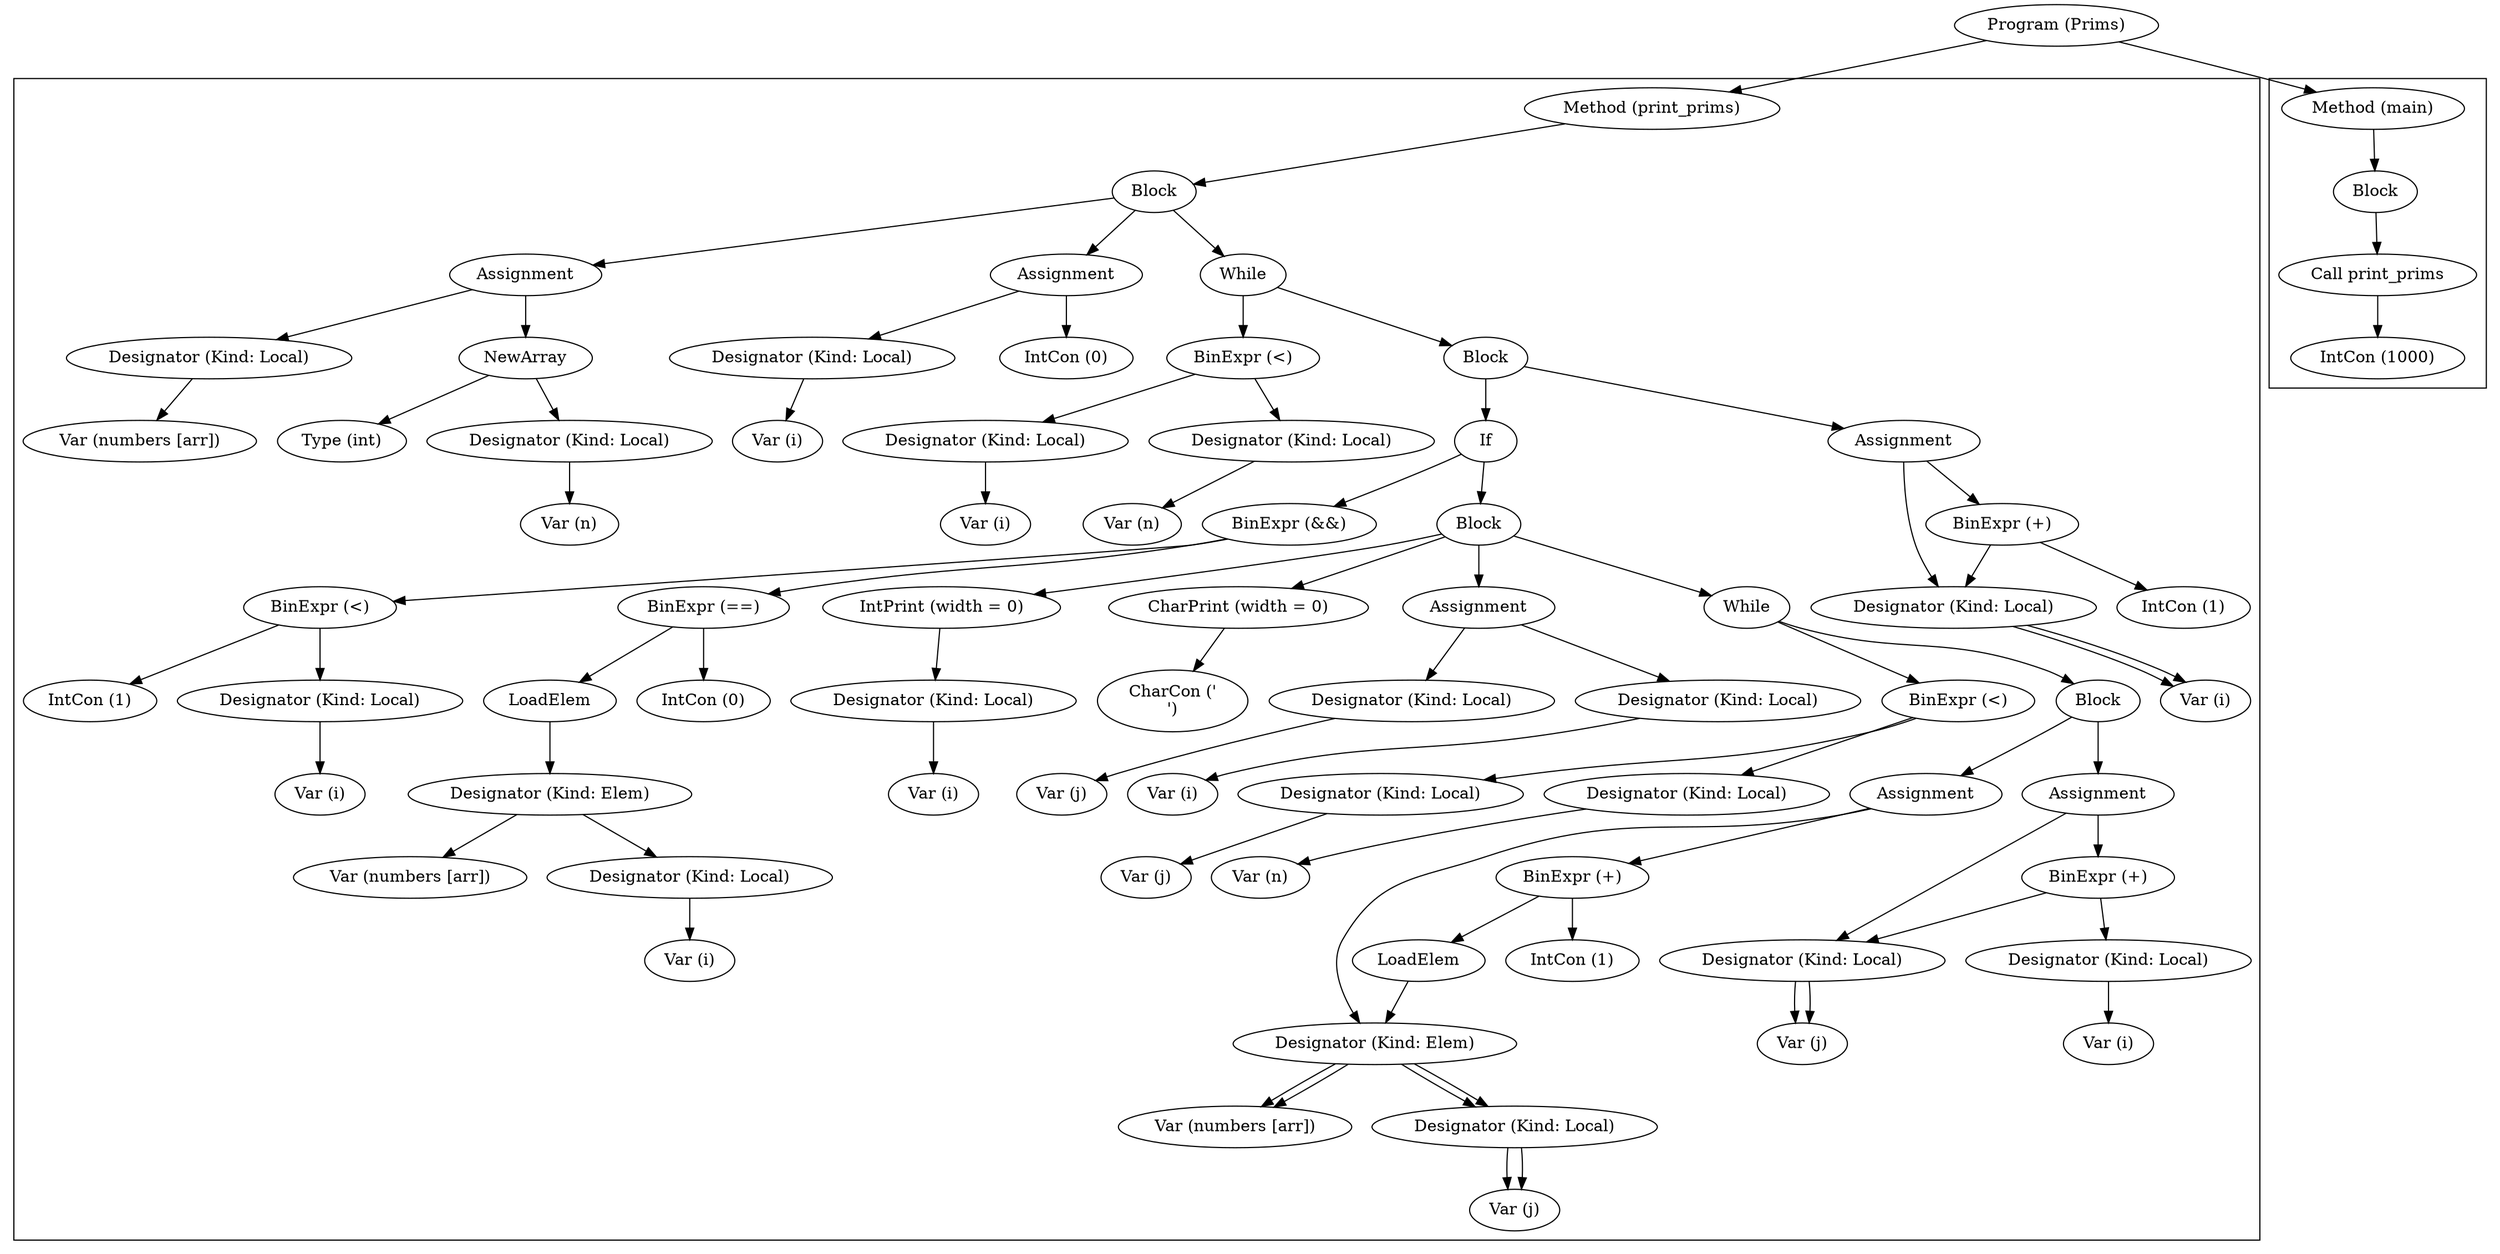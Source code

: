 digraph G {
node0 [label = "Program (Prims)", color = "black"]
node0 -> node4
node4 [label = "Method (print_prims)", color = "black"]
subgraph cluster_node4 {
node4 -> node5
node5 [label = "Block", color = "black"]
node5 -> node14
node14 [label = "Assignment", color = "black"]
node14 -> node7
node7 [label = "Designator (Kind: Local)", color = "black"]
node7 -> node6
node6 [label = "Var (numbers [arr])", color = "black"]
node14 -> node13
node13 [label = "NewArray", color = "black"]
node13 -> node9
node9 [label = "Type (int)", color = "black"]
node13 -> node12
node12 [label = "Designator (Kind: Local)", color = "black"]
node12 -> node11
node11 [label = "Var (n)", color = "black"]
node5 -> node19
node19 [label = "Assignment", color = "black"]
node19 -> node16
node16 [label = "Designator (Kind: Local)", color = "black"]
node16 -> node15
node15 [label = "Var (i)", color = "black"]
node19 -> node18
node18 [label = "IntCon (0)", color = "black"]
node5 -> node90
node90 [label = "While", color = "black"]
node90 -> node26
node26 [label = "BinExpr (<)", color = "black"]
node26 -> node22
node22 [label = "Designator (Kind: Local)", color = "black"]
node22 -> node21
node21 [label = "Var (i)", color = "black"]
node26 -> node25
node25 [label = "Designator (Kind: Local)", color = "black"]
node25 -> node24
node24 [label = "Var (n)", color = "black"]
node90 -> node27
node27 [label = "Block", color = "black"]
node27 -> node84
node84 [label = "If", color = "black"]
node84 -> node44
node44 [label = "BinExpr (&&)", color = "black"]
node44 -> node33
node33 [label = "BinExpr (<)", color = "black"]
node33 -> node29
node29 [label = "IntCon (1)", color = "black"]
node33 -> node32
node32 [label = "Designator (Kind: Local)", color = "black"]
node32 -> node31
node31 [label = "Var (i)", color = "black"]
node44 -> node43
node43 [label = "BinExpr (==)", color = "black"]
node43 -> node42
node42 [label = "LoadElem", color = "black"]
node42 -> node36
node36 [label = "Designator (Kind: Elem)", color = "black"]
node36 -> node35
node35 [label = "Var (numbers [arr])", color = "black"]
node36 -> node39
node39 [label = "Designator (Kind: Local)", color = "black"]
node39 -> node38
node38 [label = "Var (i)", color = "black"]
node43 -> node41
node41 [label = "IntCon (0)", color = "black"]
node84 -> node45
node45 [label = "Block", color = "black"]
node45 -> node49
node49 [label = "IntPrint (width = 0)", color = "black"]
node49 -> node48
node48 [label = "Designator (Kind: Local)", color = "black"]
node48 -> node47
node47 [label = "Var (i)", color = "black"]
node45 -> node52
node52 [label = "CharPrint (width = 0)", color = "black"]
node52 -> node51
node51 [label = "CharCon ('\n')", color = "black"]
node45 -> node58
node58 [label = "Assignment", color = "black"]
node58 -> node54
node54 [label = "Designator (Kind: Local)", color = "black"]
node54 -> node53
node53 [label = "Var (j)", color = "black"]
node58 -> node57
node57 [label = "Designator (Kind: Local)", color = "black"]
node57 -> node56
node56 [label = "Var (i)", color = "black"]
node45 -> node83
node83 [label = "While", color = "black"]
node83 -> node65
node65 [label = "BinExpr (<)", color = "black"]
node65 -> node61
node61 [label = "Designator (Kind: Local)", color = "black"]
node61 -> node60
node60 [label = "Var (j)", color = "black"]
node65 -> node64
node64 [label = "Designator (Kind: Local)", color = "black"]
node64 -> node63
node63 [label = "Var (n)", color = "black"]
node83 -> node66
node66 [label = "Block", color = "black"]
node66 -> node75
node75 [label = "Assignment", color = "black"]
node75 -> node68
node68 [label = "Designator (Kind: Elem)", color = "black"]
node68 -> node67
node67 [label = "Var (numbers [arr])", color = "black"]
node68 -> node71
node71 [label = "Designator (Kind: Local)", color = "black"]
node71 -> node70
node70 [label = "Var (j)", color = "black"]
node75 -> node74
node74 [label = "BinExpr (+)", color = "black"]
node74 -> node72
node72 [label = "LoadElem", color = "black"]
node72 -> node68
node68 [label = "Designator (Kind: Elem)", color = "black"]
node68 -> node67
node67 [label = "Var (numbers [arr])", color = "black"]
node68 -> node71
node71 [label = "Designator (Kind: Local)", color = "black"]
node71 -> node70
node70 [label = "Var (j)", color = "black"]
node74 -> node73
node73 [label = "IntCon (1)", color = "black"]
node66 -> node82
node82 [label = "Assignment", color = "black"]
node82 -> node77
node77 [label = "Designator (Kind: Local)", color = "black"]
node77 -> node76
node76 [label = "Var (j)", color = "black"]
node82 -> node81
node81 [label = "BinExpr (+)", color = "black"]
node81 -> node77
node77 [label = "Designator (Kind: Local)", color = "black"]
node77 -> node76
node76 [label = "Var (j)", color = "black"]
node81 -> node80
node80 [label = "Designator (Kind: Local)", color = "black"]
node80 -> node79
node79 [label = "Var (i)", color = "black"]
node27 -> node89
node89 [label = "Assignment", color = "black"]
node89 -> node86
node86 [label = "Designator (Kind: Local)", color = "black"]
node86 -> node85
node85 [label = "Var (i)", color = "black"]
node89 -> node88
node88 [label = "BinExpr (+)", color = "black"]
node88 -> node86
node86 [label = "Designator (Kind: Local)", color = "black"]
node86 -> node85
node85 [label = "Var (i)", color = "black"]
node88 -> node87
node87 [label = "IntCon (1)", color = "black"]
}
node0 -> node91
node91 [label = "Method (main)", color = "black"]
subgraph cluster_node91 {
node91 -> node92
node92 [label = "Block", color = "black"]
node92 -> node98
node98 [label = "Call print_prims", color = "black"]
node98 -> node96
node96 [label = "IntCon (1000)", color = "black"]
}
}